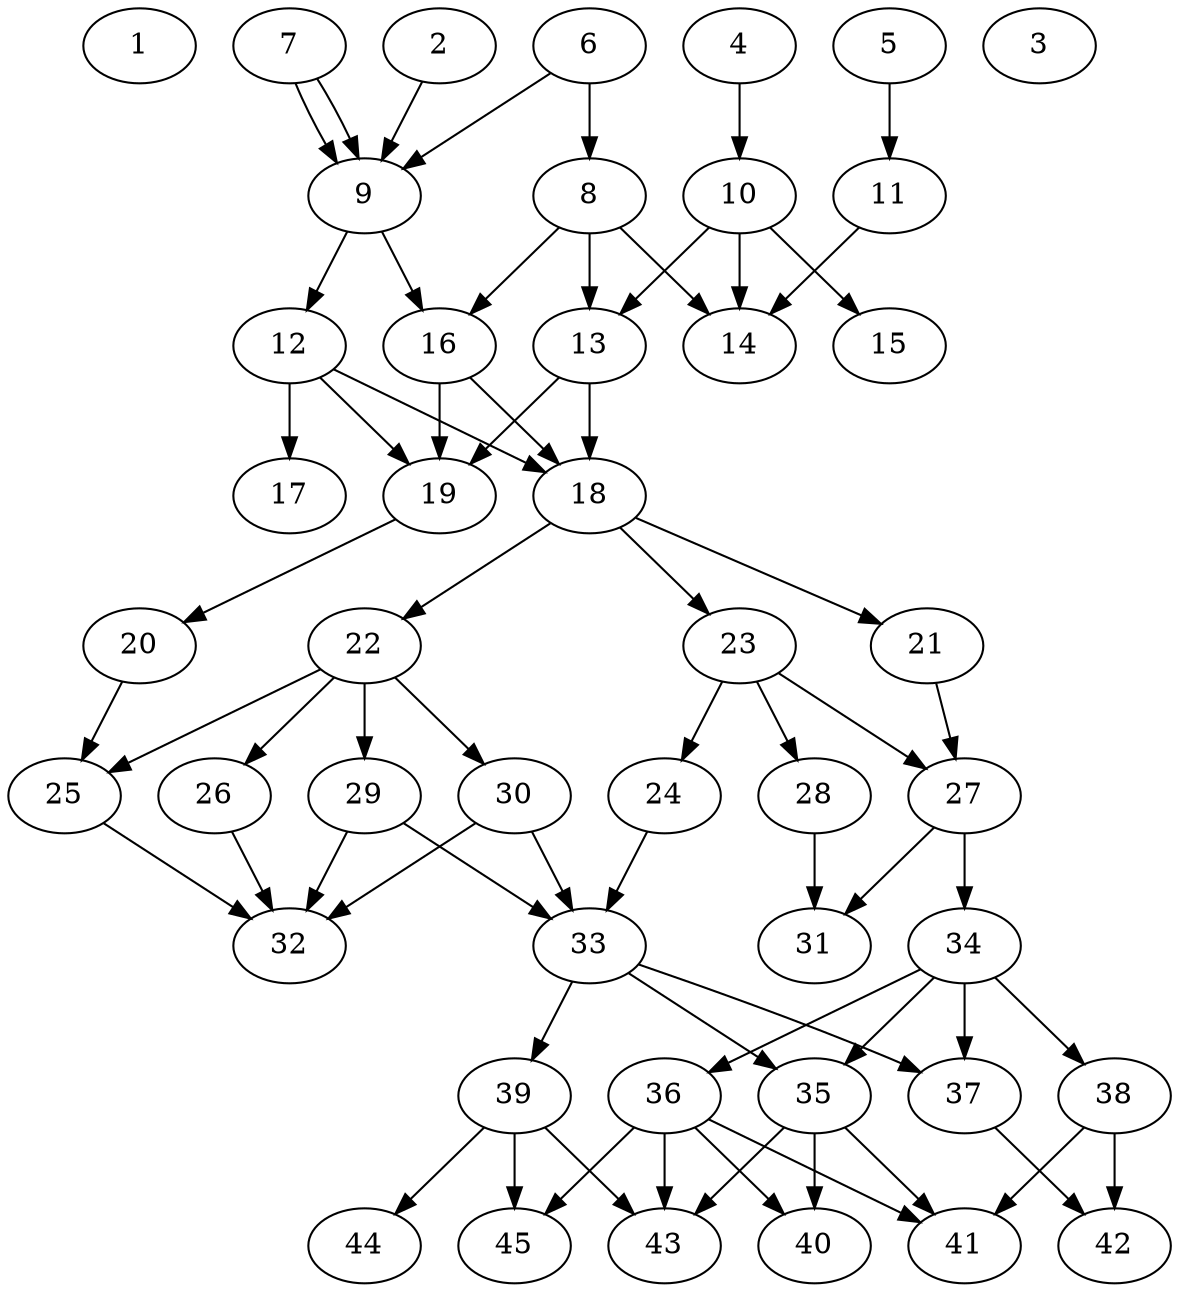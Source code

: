 // DAG automatically generated by daggen at Tue Aug  6 16:31:44 2019
// ./daggen --dot -n 45 --ccr 0.5 --fat 0.5 --regular 0.5 --density 0.6 --mindata 5242880 --maxdata 52428800 
digraph G {
  1 [size="36763648", alpha="0.16", expect_size="18381824"] 
  2 [size="36765696", alpha="0.04", expect_size="18382848"] 
  2 -> 9 [size ="18382848"]
  3 [size="44421120", alpha="0.05", expect_size="22210560"] 
  4 [size="73555968", alpha="0.15", expect_size="36777984"] 
  4 -> 10 [size ="36777984"]
  5 [size="51546112", alpha="0.13", expect_size="25773056"] 
  5 -> 11 [size ="25773056"]
  6 [size="85794816", alpha="0.03", expect_size="42897408"] 
  6 -> 8 [size ="42897408"]
  6 -> 9 [size ="42897408"]
  7 [size="20920320", alpha="0.08", expect_size="10460160"] 
  7 -> 9 [size ="10460160"]
  7 -> 9 [size ="10460160"]
  8 [size="31395840", alpha="0.11", expect_size="15697920"] 
  8 -> 13 [size ="15697920"]
  8 -> 14 [size ="15697920"]
  8 -> 16 [size ="15697920"]
  9 [size="63131648", alpha="0.17", expect_size="31565824"] 
  9 -> 12 [size ="31565824"]
  9 -> 16 [size ="31565824"]
  10 [size="43307008", alpha="0.04", expect_size="21653504"] 
  10 -> 13 [size ="21653504"]
  10 -> 14 [size ="21653504"]
  10 -> 15 [size ="21653504"]
  11 [size="100155392", alpha="0.09", expect_size="50077696"] 
  11 -> 14 [size ="50077696"]
  12 [size="80177152", alpha="0.15", expect_size="40088576"] 
  12 -> 17 [size ="40088576"]
  12 -> 18 [size ="40088576"]
  12 -> 19 [size ="40088576"]
  13 [size="99098624", alpha="0.15", expect_size="49549312"] 
  13 -> 18 [size ="49549312"]
  13 -> 19 [size ="49549312"]
  14 [size="27471872", alpha="0.15", expect_size="13735936"] 
  15 [size="95944704", alpha="0.14", expect_size="47972352"] 
  16 [size="61820928", alpha="0.01", expect_size="30910464"] 
  16 -> 18 [size ="30910464"]
  16 -> 19 [size ="30910464"]
  17 [size="76349440", alpha="0.13", expect_size="38174720"] 
  18 [size="17471488", alpha="0.01", expect_size="8735744"] 
  18 -> 21 [size ="8735744"]
  18 -> 22 [size ="8735744"]
  18 -> 23 [size ="8735744"]
  19 [size="69261312", alpha="0.10", expect_size="34630656"] 
  19 -> 20 [size ="34630656"]
  20 [size="54654976", alpha="0.03", expect_size="27327488"] 
  20 -> 25 [size ="27327488"]
  21 [size="73238528", alpha="0.01", expect_size="36619264"] 
  21 -> 27 [size ="36619264"]
  22 [size="20482048", alpha="0.04", expect_size="10241024"] 
  22 -> 25 [size ="10241024"]
  22 -> 26 [size ="10241024"]
  22 -> 29 [size ="10241024"]
  22 -> 30 [size ="10241024"]
  23 [size="92274688", alpha="0.15", expect_size="46137344"] 
  23 -> 24 [size ="46137344"]
  23 -> 27 [size ="46137344"]
  23 -> 28 [size ="46137344"]
  24 [size="67100672", alpha="0.19", expect_size="33550336"] 
  24 -> 33 [size ="33550336"]
  25 [size="42688512", alpha="0.12", expect_size="21344256"] 
  25 -> 32 [size ="21344256"]
  26 [size="14258176", alpha="0.01", expect_size="7129088"] 
  26 -> 32 [size ="7129088"]
  27 [size="18726912", alpha="0.12", expect_size="9363456"] 
  27 -> 31 [size ="9363456"]
  27 -> 34 [size ="9363456"]
  28 [size="82192384", alpha="0.08", expect_size="41096192"] 
  28 -> 31 [size ="41096192"]
  29 [size="89088000", alpha="0.14", expect_size="44544000"] 
  29 -> 32 [size ="44544000"]
  29 -> 33 [size ="44544000"]
  30 [size="41861120", alpha="0.08", expect_size="20930560"] 
  30 -> 32 [size ="20930560"]
  30 -> 33 [size ="20930560"]
  31 [size="53727232", alpha="0.01", expect_size="26863616"] 
  32 [size="56594432", alpha="0.08", expect_size="28297216"] 
  33 [size="76740608", alpha="0.14", expect_size="38370304"] 
  33 -> 35 [size ="38370304"]
  33 -> 37 [size ="38370304"]
  33 -> 39 [size ="38370304"]
  34 [size="53731328", alpha="0.04", expect_size="26865664"] 
  34 -> 35 [size ="26865664"]
  34 -> 36 [size ="26865664"]
  34 -> 37 [size ="26865664"]
  34 -> 38 [size ="26865664"]
  35 [size="50640896", alpha="0.12", expect_size="25320448"] 
  35 -> 40 [size ="25320448"]
  35 -> 41 [size ="25320448"]
  35 -> 43 [size ="25320448"]
  36 [size="14155776", alpha="0.11", expect_size="7077888"] 
  36 -> 40 [size ="7077888"]
  36 -> 41 [size ="7077888"]
  36 -> 43 [size ="7077888"]
  36 -> 45 [size ="7077888"]
  37 [size="19589120", alpha="0.04", expect_size="9794560"] 
  37 -> 42 [size ="9794560"]
  38 [size="77375488", alpha="0.18", expect_size="38687744"] 
  38 -> 41 [size ="38687744"]
  38 -> 42 [size ="38687744"]
  39 [size="19679232", alpha="0.04", expect_size="9839616"] 
  39 -> 43 [size ="9839616"]
  39 -> 44 [size ="9839616"]
  39 -> 45 [size ="9839616"]
  40 [size="87891968", alpha="0.01", expect_size="43945984"] 
  41 [size="31723520", alpha="0.10", expect_size="15861760"] 
  42 [size="35213312", alpha="0.01", expect_size="17606656"] 
  43 [size="73682944", alpha="0.10", expect_size="36841472"] 
  44 [size="46999552", alpha="0.11", expect_size="23499776"] 
  45 [size="66525184", alpha="0.19", expect_size="33262592"] 
}
